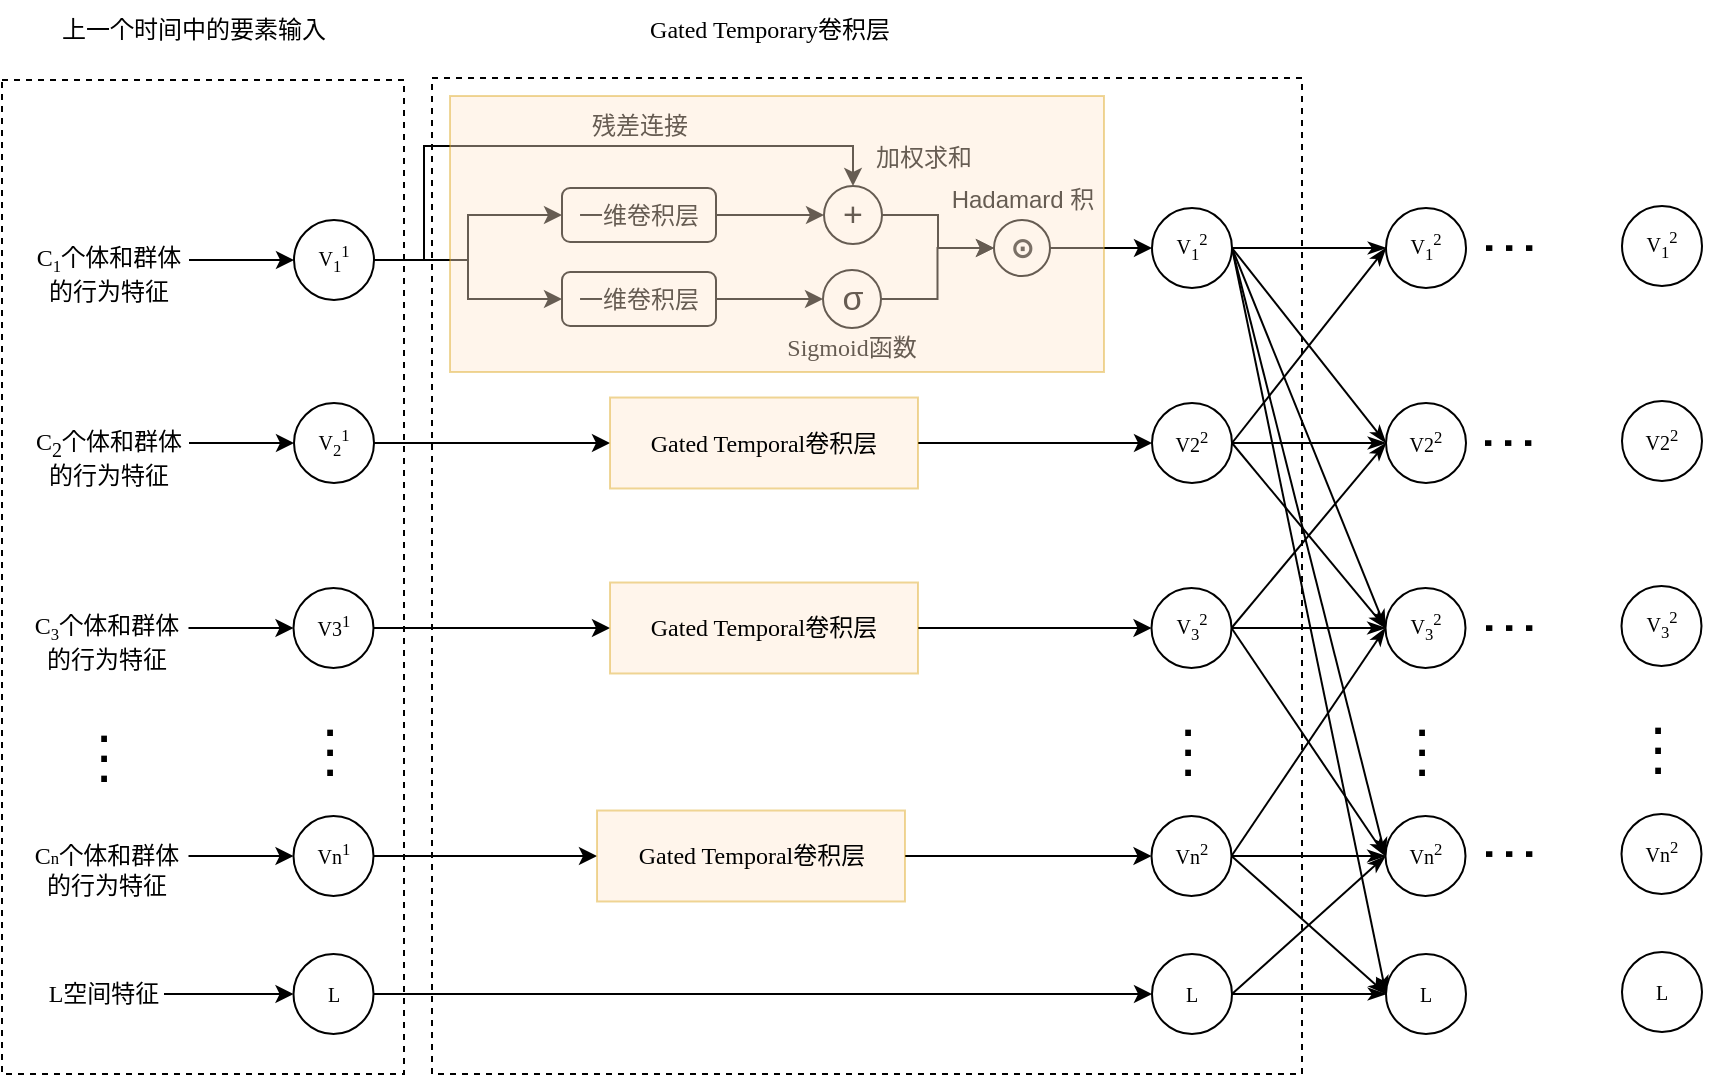 <mxfile version="26.0.16">
  <diagram id="IAWx1fr4JjzV1SWlqMux" name="Page-1">
    <mxGraphModel dx="862" dy="422" grid="0" gridSize="10" guides="1" tooltips="1" connect="1" arrows="1" fold="1" page="1" pageScale="1" pageWidth="827" pageHeight="1169" math="0" shadow="0">
      <root>
        <mxCell id="0" />
        <mxCell id="1" parent="0" />
        <mxCell id="_-cmMSH2O4cLz9NhAA3f-4" value="" style="rounded=0;whiteSpace=wrap;html=1;fillColor=none;dashed=1;" vertex="1" parent="1">
          <mxGeometry x="10" y="104" width="201" height="497" as="geometry" />
        </mxCell>
        <mxCell id="_-cmMSH2O4cLz9NhAA3f-68" style="edgeStyle=orthogonalEdgeStyle;rounded=0;orthogonalLoop=1;jettySize=auto;html=1;exitX=1;exitY=0.5;exitDx=0;exitDy=0;entryX=0;entryY=0.5;entryDx=0;entryDy=0;" edge="1" parent="1" source="_-cmMSH2O4cLz9NhAA3f-2" target="_-cmMSH2O4cLz9NhAA3f-67">
          <mxGeometry relative="1" as="geometry" />
        </mxCell>
        <mxCell id="_-cmMSH2O4cLz9NhAA3f-2" value="&lt;font face=&quot;Times New Roman&quot;&gt;L空间特征&lt;/font&gt;" style="text;html=1;align=center;verticalAlign=middle;whiteSpace=wrap;rounded=0;shadow=0;" vertex="1" parent="1">
          <mxGeometry x="31" y="546" width="60" height="30" as="geometry" />
        </mxCell>
        <mxCell id="_-cmMSH2O4cLz9NhAA3f-17" style="edgeStyle=orthogonalEdgeStyle;rounded=0;orthogonalLoop=1;jettySize=auto;html=1;exitX=1;exitY=0.5;exitDx=0;exitDy=0;entryX=0;entryY=0.5;entryDx=0;entryDy=0;" edge="1" parent="1" source="_-cmMSH2O4cLz9NhAA3f-3" target="_-cmMSH2O4cLz9NhAA3f-9">
          <mxGeometry relative="1" as="geometry" />
        </mxCell>
        <mxCell id="_-cmMSH2O4cLz9NhAA3f-3" value="&lt;div&gt;&lt;br&gt;&lt;/div&gt;&lt;font face=&quot;Times New Roman&quot;&gt;C&lt;span style=&quot;font-size: 10px;&quot;&gt;&lt;sub&gt;1&lt;/sub&gt;&lt;/span&gt;个体和群体的行为特征&lt;/font&gt;" style="text;html=1;align=center;verticalAlign=middle;whiteSpace=wrap;rounded=0;" vertex="1" parent="1">
          <mxGeometry x="22.5" y="179" width="81" height="30" as="geometry" />
        </mxCell>
        <mxCell id="_-cmMSH2O4cLz9NhAA3f-5" value="&lt;font face=&quot;Times New Roman&quot;&gt;Gated Temporary卷积层&lt;/font&gt;" style="text;html=1;align=center;verticalAlign=middle;whiteSpace=wrap;rounded=0;" vertex="1" parent="1">
          <mxGeometry x="315" y="64" width="158" height="30" as="geometry" />
        </mxCell>
        <mxCell id="_-cmMSH2O4cLz9NhAA3f-28" style="edgeStyle=orthogonalEdgeStyle;rounded=0;orthogonalLoop=1;jettySize=auto;html=1;exitX=1;exitY=0.5;exitDx=0;exitDy=0;entryX=0;entryY=0.5;entryDx=0;entryDy=0;" edge="1" parent="1" source="_-cmMSH2O4cLz9NhAA3f-9" target="_-cmMSH2O4cLz9NhAA3f-26">
          <mxGeometry relative="1" as="geometry" />
        </mxCell>
        <mxCell id="_-cmMSH2O4cLz9NhAA3f-29" style="edgeStyle=orthogonalEdgeStyle;rounded=0;orthogonalLoop=1;jettySize=auto;html=1;exitX=1;exitY=0.5;exitDx=0;exitDy=0;" edge="1" parent="1" source="_-cmMSH2O4cLz9NhAA3f-9" target="_-cmMSH2O4cLz9NhAA3f-27">
          <mxGeometry relative="1" as="geometry" />
        </mxCell>
        <mxCell id="_-cmMSH2O4cLz9NhAA3f-37" style="edgeStyle=orthogonalEdgeStyle;rounded=0;orthogonalLoop=1;jettySize=auto;html=1;exitX=1;exitY=0.5;exitDx=0;exitDy=0;entryX=0.5;entryY=0;entryDx=0;entryDy=0;" edge="1" parent="1" source="_-cmMSH2O4cLz9NhAA3f-9" target="_-cmMSH2O4cLz9NhAA3f-30">
          <mxGeometry relative="1" as="geometry">
            <Array as="points">
              <mxPoint x="221" y="194" />
              <mxPoint x="221" y="137" />
              <mxPoint x="436" y="137" />
            </Array>
          </mxGeometry>
        </mxCell>
        <mxCell id="_-cmMSH2O4cLz9NhAA3f-9" value="&lt;font face=&quot;Times New Roman&quot;&gt;&lt;span style=&quot;font-size: 10px;&quot;&gt;V&lt;sub&gt;1&lt;/sub&gt;&lt;sup&gt;1&lt;/sup&gt;&lt;/span&gt;&lt;/font&gt;" style="ellipse;whiteSpace=wrap;html=1;aspect=fixed;" vertex="1" parent="1">
          <mxGeometry x="156" y="174" width="40" height="40" as="geometry" />
        </mxCell>
        <mxCell id="_-cmMSH2O4cLz9NhAA3f-56" style="edgeStyle=orthogonalEdgeStyle;rounded=0;orthogonalLoop=1;jettySize=auto;html=1;exitX=1;exitY=0.5;exitDx=0;exitDy=0;entryX=0;entryY=0.5;entryDx=0;entryDy=0;" edge="1" parent="1" source="_-cmMSH2O4cLz9NhAA3f-10" target="_-cmMSH2O4cLz9NhAA3f-55">
          <mxGeometry relative="1" as="geometry" />
        </mxCell>
        <mxCell id="_-cmMSH2O4cLz9NhAA3f-10" value="&lt;font style=&quot;font-size: 10px;&quot; face=&quot;Times New Roman&quot;&gt;V&lt;sub style=&quot;&quot;&gt;2&lt;/sub&gt;&lt;sup style=&quot;&quot;&gt;1&lt;/sup&gt;&lt;/font&gt;" style="ellipse;whiteSpace=wrap;html=1;aspect=fixed;" vertex="1" parent="1">
          <mxGeometry x="156" y="265.5" width="40" height="40" as="geometry" />
        </mxCell>
        <mxCell id="_-cmMSH2O4cLz9NhAA3f-60" style="edgeStyle=orthogonalEdgeStyle;rounded=0;orthogonalLoop=1;jettySize=auto;html=1;exitX=1;exitY=0.5;exitDx=0;exitDy=0;entryX=0;entryY=0.5;entryDx=0;entryDy=0;" edge="1" parent="1" source="_-cmMSH2O4cLz9NhAA3f-12" target="_-cmMSH2O4cLz9NhAA3f-58">
          <mxGeometry relative="1" as="geometry" />
        </mxCell>
        <mxCell id="_-cmMSH2O4cLz9NhAA3f-12" value="&lt;font style=&quot;font-size: 10px;&quot; face=&quot;Times New Roman&quot;&gt;V3&lt;sup style=&quot;&quot;&gt;1&lt;/sup&gt;&lt;/font&gt;" style="ellipse;whiteSpace=wrap;html=1;aspect=fixed;" vertex="1" parent="1">
          <mxGeometry x="155.75" y="358" width="40" height="40" as="geometry" />
        </mxCell>
        <mxCell id="_-cmMSH2O4cLz9NhAA3f-18" style="edgeStyle=orthogonalEdgeStyle;rounded=0;orthogonalLoop=1;jettySize=auto;html=1;exitX=1;exitY=0.5;exitDx=0;exitDy=0;entryX=0;entryY=0.5;entryDx=0;entryDy=0;" edge="1" parent="1" source="_-cmMSH2O4cLz9NhAA3f-14" target="_-cmMSH2O4cLz9NhAA3f-10">
          <mxGeometry relative="1" as="geometry" />
        </mxCell>
        <mxCell id="_-cmMSH2O4cLz9NhAA3f-14" value="&lt;div&gt;&lt;br&gt;&lt;/div&gt;&lt;font face=&quot;Times New Roman&quot;&gt;C&lt;sub&gt;2&lt;/sub&gt;个体和群体的行为特征&lt;/font&gt;" style="text;html=1;align=center;verticalAlign=middle;whiteSpace=wrap;rounded=0;" vertex="1" parent="1">
          <mxGeometry x="22.5" y="270.5" width="81" height="30" as="geometry" />
        </mxCell>
        <mxCell id="_-cmMSH2O4cLz9NhAA3f-19" style="edgeStyle=orthogonalEdgeStyle;rounded=0;orthogonalLoop=1;jettySize=auto;html=1;exitX=1;exitY=0.5;exitDx=0;exitDy=0;entryX=0;entryY=0.5;entryDx=0;entryDy=0;" edge="1" parent="1" source="_-cmMSH2O4cLz9NhAA3f-16" target="_-cmMSH2O4cLz9NhAA3f-12">
          <mxGeometry relative="1" as="geometry" />
        </mxCell>
        <mxCell id="_-cmMSH2O4cLz9NhAA3f-16" value="&lt;div&gt;&lt;br&gt;&lt;/div&gt;&lt;font face=&quot;Times New Roman&quot;&gt;C&lt;span style=&quot;font-size: 10px;&quot;&gt;&lt;sub&gt;3&lt;/sub&gt;&lt;/span&gt;个体和群体的行为特征&lt;/font&gt;" style="text;html=1;align=center;verticalAlign=middle;whiteSpace=wrap;rounded=0;" vertex="1" parent="1">
          <mxGeometry x="22.25" y="363" width="81" height="30" as="geometry" />
        </mxCell>
        <mxCell id="_-cmMSH2O4cLz9NhAA3f-62" style="edgeStyle=orthogonalEdgeStyle;rounded=0;orthogonalLoop=1;jettySize=auto;html=1;exitX=1;exitY=0.5;exitDx=0;exitDy=0;entryX=0;entryY=0.5;entryDx=0;entryDy=0;" edge="1" parent="1" source="_-cmMSH2O4cLz9NhAA3f-20" target="_-cmMSH2O4cLz9NhAA3f-59">
          <mxGeometry relative="1" as="geometry" />
        </mxCell>
        <mxCell id="_-cmMSH2O4cLz9NhAA3f-20" value="&lt;font style=&quot;font-size: 10px;&quot; face=&quot;Times New Roman&quot;&gt;Vn&lt;sup style=&quot;&quot;&gt;1&lt;/sup&gt;&lt;/font&gt;" style="ellipse;whiteSpace=wrap;html=1;aspect=fixed;" vertex="1" parent="1">
          <mxGeometry x="155.75" y="472" width="40" height="40" as="geometry" />
        </mxCell>
        <mxCell id="_-cmMSH2O4cLz9NhAA3f-21" style="edgeStyle=orthogonalEdgeStyle;rounded=0;orthogonalLoop=1;jettySize=auto;html=1;exitX=1;exitY=0.5;exitDx=0;exitDy=0;entryX=0;entryY=0.5;entryDx=0;entryDy=0;" edge="1" parent="1" source="_-cmMSH2O4cLz9NhAA3f-22" target="_-cmMSH2O4cLz9NhAA3f-20">
          <mxGeometry relative="1" as="geometry" />
        </mxCell>
        <mxCell id="_-cmMSH2O4cLz9NhAA3f-22" value="&lt;div&gt;&lt;br&gt;&lt;/div&gt;&lt;font face=&quot;Times New Roman&quot;&gt;C&lt;span style=&quot;font-size: 8.333px;&quot;&gt;n&lt;/span&gt;个体和群体的行为特征&lt;/font&gt;" style="text;html=1;align=center;verticalAlign=middle;whiteSpace=wrap;rounded=0;" vertex="1" parent="1">
          <mxGeometry x="22.25" y="477" width="81" height="30" as="geometry" />
        </mxCell>
        <mxCell id="_-cmMSH2O4cLz9NhAA3f-23" value="&lt;div style=&quot;line-height: 20%;&quot;&gt;&lt;font style=&quot;font-size: 30px; line-height: 20%;&quot;&gt;.&lt;/font&gt;&lt;div&gt;&lt;font style=&quot;font-size: 30px; line-height: 20%;&quot;&gt;.&lt;/font&gt;&lt;/div&gt;&lt;div&gt;&lt;font style=&quot;font-size: 30px; line-height: 20%;&quot;&gt;.&lt;/font&gt;&lt;/div&gt;&lt;/div&gt;" style="text;html=1;align=center;verticalAlign=middle;whiteSpace=wrap;rounded=0;" vertex="1" parent="1">
          <mxGeometry x="144" y="420" width="60" height="30" as="geometry" />
        </mxCell>
        <mxCell id="_-cmMSH2O4cLz9NhAA3f-24" value="&lt;div style=&quot;line-height: 20%;&quot;&gt;&lt;font style=&quot;font-size: 30px; line-height: 20%;&quot;&gt;.&lt;/font&gt;&lt;div&gt;&lt;font style=&quot;font-size: 30px; line-height: 20%;&quot;&gt;.&lt;/font&gt;&lt;/div&gt;&lt;div&gt;&lt;font style=&quot;font-size: 30px; line-height: 20%;&quot;&gt;.&lt;/font&gt;&lt;/div&gt;&lt;/div&gt;" style="text;html=1;align=center;verticalAlign=middle;whiteSpace=wrap;rounded=0;" vertex="1" parent="1">
          <mxGeometry x="31" y="423" width="60" height="30" as="geometry" />
        </mxCell>
        <mxCell id="_-cmMSH2O4cLz9NhAA3f-32" style="edgeStyle=orthogonalEdgeStyle;rounded=0;orthogonalLoop=1;jettySize=auto;html=1;exitX=1;exitY=0.5;exitDx=0;exitDy=0;entryX=0;entryY=0.5;entryDx=0;entryDy=0;" edge="1" parent="1" source="_-cmMSH2O4cLz9NhAA3f-26" target="_-cmMSH2O4cLz9NhAA3f-30">
          <mxGeometry relative="1" as="geometry" />
        </mxCell>
        <mxCell id="_-cmMSH2O4cLz9NhAA3f-26" value="一维卷积层" style="rounded=1;whiteSpace=wrap;html=1;" vertex="1" parent="1">
          <mxGeometry x="290" y="158" width="77" height="27" as="geometry" />
        </mxCell>
        <mxCell id="_-cmMSH2O4cLz9NhAA3f-36" style="edgeStyle=orthogonalEdgeStyle;rounded=0;orthogonalLoop=1;jettySize=auto;html=1;exitX=1;exitY=0.5;exitDx=0;exitDy=0;entryX=0;entryY=0.5;entryDx=0;entryDy=0;" edge="1" parent="1" source="_-cmMSH2O4cLz9NhAA3f-27" target="_-cmMSH2O4cLz9NhAA3f-33">
          <mxGeometry relative="1" as="geometry" />
        </mxCell>
        <mxCell id="_-cmMSH2O4cLz9NhAA3f-27" value="一维卷积层" style="rounded=1;whiteSpace=wrap;html=1;" vertex="1" parent="1">
          <mxGeometry x="290" y="200" width="77" height="27" as="geometry" />
        </mxCell>
        <mxCell id="_-cmMSH2O4cLz9NhAA3f-41" style="edgeStyle=orthogonalEdgeStyle;rounded=0;orthogonalLoop=1;jettySize=auto;html=1;exitX=1;exitY=0.5;exitDx=0;exitDy=0;entryX=0;entryY=0.5;entryDx=0;entryDy=0;" edge="1" parent="1" source="_-cmMSH2O4cLz9NhAA3f-30" target="_-cmMSH2O4cLz9NhAA3f-39">
          <mxGeometry relative="1" as="geometry" />
        </mxCell>
        <mxCell id="_-cmMSH2O4cLz9NhAA3f-30" value="&lt;font style=&quot;font-size: 17px;&quot;&gt;+&lt;/font&gt;" style="ellipse;whiteSpace=wrap;html=1;aspect=fixed;" vertex="1" parent="1">
          <mxGeometry x="421" y="157" width="29" height="29" as="geometry" />
        </mxCell>
        <mxCell id="_-cmMSH2O4cLz9NhAA3f-31" value="加权求和" style="text;html=1;align=center;verticalAlign=middle;whiteSpace=wrap;rounded=0;" vertex="1" parent="1">
          <mxGeometry x="441" y="128" width="60" height="30" as="geometry" />
        </mxCell>
        <mxCell id="_-cmMSH2O4cLz9NhAA3f-43" style="edgeStyle=orthogonalEdgeStyle;rounded=0;orthogonalLoop=1;jettySize=auto;html=1;exitX=1;exitY=0.5;exitDx=0;exitDy=0;entryX=0;entryY=0.5;entryDx=0;entryDy=0;" edge="1" parent="1" source="_-cmMSH2O4cLz9NhAA3f-33" target="_-cmMSH2O4cLz9NhAA3f-39">
          <mxGeometry relative="1" as="geometry" />
        </mxCell>
        <mxCell id="_-cmMSH2O4cLz9NhAA3f-33" value="&lt;span style=&quot;font-size: 17px;&quot;&gt;σ&lt;/span&gt;" style="ellipse;whiteSpace=wrap;html=1;aspect=fixed;" vertex="1" parent="1">
          <mxGeometry x="420.5" y="199" width="29" height="29" as="geometry" />
        </mxCell>
        <mxCell id="_-cmMSH2O4cLz9NhAA3f-35" value="&lt;font face=&quot;Times New Roman&quot;&gt;Sigmoid函数&lt;/font&gt;" style="text;html=1;align=center;verticalAlign=middle;whiteSpace=wrap;rounded=0;" vertex="1" parent="1">
          <mxGeometry x="397" y="223" width="76" height="30" as="geometry" />
        </mxCell>
        <mxCell id="_-cmMSH2O4cLz9NhAA3f-38" value="残差连接" style="text;html=1;align=center;verticalAlign=middle;whiteSpace=wrap;rounded=0;" vertex="1" parent="1">
          <mxGeometry x="298.5" y="112" width="60" height="30" as="geometry" />
        </mxCell>
        <mxCell id="_-cmMSH2O4cLz9NhAA3f-45" style="edgeStyle=orthogonalEdgeStyle;rounded=0;orthogonalLoop=1;jettySize=auto;html=1;exitX=1;exitY=0.5;exitDx=0;exitDy=0;entryX=0;entryY=0.5;entryDx=0;entryDy=0;" edge="1" parent="1" source="_-cmMSH2O4cLz9NhAA3f-39" target="_-cmMSH2O4cLz9NhAA3f-44">
          <mxGeometry relative="1" as="geometry" />
        </mxCell>
        <mxCell id="_-cmMSH2O4cLz9NhAA3f-39" value="&lt;span style=&quot;scrollbar-color: auto; scrollbar-width: auto; --tw-border-spacing-x: 0; --tw-border-spacing-y: 0; --tw-translate-x: 0; --tw-translate-y: 0; --tw-rotate: 0; --tw-skew-x: 0; --tw-skew-y: 0; --tw-scale-x: 1; --tw-scale-y: 1; --tw-pan-x: ; --tw-pan-y: ; --tw-pinch-zoom: ; --tw-scroll-snap-strictness: proximity; --tw-gradient-from-position: ; --tw-gradient-via-position: ; --tw-gradient-to-position: ; --tw-ordinal: ; --tw-slashed-zero: ; --tw-numeric-figure: ; --tw-numeric-spacing: ; --tw-numeric-fraction: ; --tw-ring-inset: ; --tw-ring-offset-width: 0px; --tw-ring-offset-color: #fff; --tw-ring-color: #3b82f680; --tw-ring-offset-shadow: 0 0 #0000; --tw-ring-shadow: 0 0 #0000; --tw-shadow: 0 0 #0000; --tw-shadow-colored: 0 0 #0000; --tw-blur: ; --tw-brightness: ; --tw-contrast: ; --tw-grayscale: ; --tw-hue-rotate: ; --tw-invert: ; --tw-saturate: ; --tw-sepia: ; --tw-drop-shadow: ; --tw-backdrop-blur: ; --tw-backdrop-brightness: ; --tw-backdrop-contrast: ; --tw-backdrop-grayscale: ; --tw-backdrop-hue-rotate: ; --tw-backdrop-invert: ; --tw-backdrop-opacity: ; --tw-backdrop-saturate: ; --tw-backdrop-sepia: ; box-sizing: inherit; font-weight: 700; color: rgba(0, 0, 0, 0.87); font-family: Roboto, Helvetica, Arial, sans-serif; font-size: 13.714px; letter-spacing: 0.129px; text-align: start; background-color: rgb(255, 255, 255);&quot;&gt;⊙&lt;/span&gt;" style="ellipse;whiteSpace=wrap;html=1;aspect=fixed;" vertex="1" parent="1">
          <mxGeometry x="506" y="174" width="28" height="28" as="geometry" />
        </mxCell>
        <mxCell id="_-cmMSH2O4cLz9NhAA3f-40" value="Hadamard 积" style="text;html=1;align=center;verticalAlign=middle;whiteSpace=wrap;rounded=0;" vertex="1" parent="1">
          <mxGeometry x="477.5" y="149" width="85" height="30" as="geometry" />
        </mxCell>
        <mxCell id="_-cmMSH2O4cLz9NhAA3f-84" style="rounded=0;orthogonalLoop=1;jettySize=auto;html=1;exitX=1;exitY=0.5;exitDx=0;exitDy=0;entryX=0;entryY=0.5;entryDx=0;entryDy=0;endArrow=classicThin;startFill=0;endFill=1;" edge="1" parent="1" source="_-cmMSH2O4cLz9NhAA3f-44" target="_-cmMSH2O4cLz9NhAA3f-77">
          <mxGeometry relative="1" as="geometry" />
        </mxCell>
        <mxCell id="_-cmMSH2O4cLz9NhAA3f-86" style="edgeStyle=none;shape=connector;rounded=0;orthogonalLoop=1;jettySize=auto;html=1;exitX=1;exitY=0.5;exitDx=0;exitDy=0;entryX=0;entryY=0.5;entryDx=0;entryDy=0;strokeColor=default;align=center;verticalAlign=middle;fontFamily=Helvetica;fontSize=11;fontColor=default;labelBackgroundColor=default;startFill=0;endArrow=classicThin;endFill=1;" edge="1" parent="1" source="_-cmMSH2O4cLz9NhAA3f-44" target="_-cmMSH2O4cLz9NhAA3f-72">
          <mxGeometry relative="1" as="geometry" />
        </mxCell>
        <mxCell id="_-cmMSH2O4cLz9NhAA3f-87" style="edgeStyle=none;shape=connector;rounded=0;orthogonalLoop=1;jettySize=auto;html=1;exitX=1;exitY=0.5;exitDx=0;exitDy=0;entryX=0;entryY=0.5;entryDx=0;entryDy=0;strokeColor=default;align=center;verticalAlign=middle;fontFamily=Helvetica;fontSize=11;fontColor=default;labelBackgroundColor=default;startFill=0;endArrow=classicThin;endFill=1;" edge="1" parent="1" source="_-cmMSH2O4cLz9NhAA3f-44" target="_-cmMSH2O4cLz9NhAA3f-73">
          <mxGeometry relative="1" as="geometry" />
        </mxCell>
        <mxCell id="_-cmMSH2O4cLz9NhAA3f-88" style="edgeStyle=none;shape=connector;rounded=0;orthogonalLoop=1;jettySize=auto;html=1;exitX=1;exitY=0.5;exitDx=0;exitDy=0;entryX=0;entryY=0.5;entryDx=0;entryDy=0;strokeColor=default;align=center;verticalAlign=middle;fontFamily=Helvetica;fontSize=11;fontColor=default;labelBackgroundColor=default;startFill=0;endArrow=classicThin;endFill=1;" edge="1" parent="1" source="_-cmMSH2O4cLz9NhAA3f-44" target="_-cmMSH2O4cLz9NhAA3f-74">
          <mxGeometry relative="1" as="geometry" />
        </mxCell>
        <mxCell id="_-cmMSH2O4cLz9NhAA3f-89" style="edgeStyle=none;shape=connector;rounded=0;orthogonalLoop=1;jettySize=auto;html=1;exitX=1;exitY=0.5;exitDx=0;exitDy=0;entryX=0;entryY=0.5;entryDx=0;entryDy=0;strokeColor=default;align=center;verticalAlign=middle;fontFamily=Helvetica;fontSize=11;fontColor=default;labelBackgroundColor=default;startFill=0;endArrow=classicThin;endFill=1;" edge="1" parent="1" source="_-cmMSH2O4cLz9NhAA3f-44" target="_-cmMSH2O4cLz9NhAA3f-75">
          <mxGeometry relative="1" as="geometry" />
        </mxCell>
        <mxCell id="_-cmMSH2O4cLz9NhAA3f-44" value="&lt;font face=&quot;Times New Roman&quot;&gt;&lt;span style=&quot;font-size: 10px;&quot;&gt;V&lt;sub&gt;1&lt;/sub&gt;&lt;sup&gt;2&lt;/sup&gt;&lt;/span&gt;&lt;/font&gt;" style="ellipse;whiteSpace=wrap;html=1;aspect=fixed;" vertex="1" parent="1">
          <mxGeometry x="585" y="168" width="40" height="40" as="geometry" />
        </mxCell>
        <mxCell id="_-cmMSH2O4cLz9NhAA3f-96" style="edgeStyle=none;shape=connector;rounded=0;orthogonalLoop=1;jettySize=auto;html=1;exitX=1;exitY=0.5;exitDx=0;exitDy=0;entryX=0;entryY=0.5;entryDx=0;entryDy=0;strokeColor=default;align=center;verticalAlign=middle;fontFamily=Helvetica;fontSize=11;fontColor=default;labelBackgroundColor=default;startFill=0;endArrow=classicThin;endFill=1;" edge="1" parent="1" source="_-cmMSH2O4cLz9NhAA3f-48" target="_-cmMSH2O4cLz9NhAA3f-72">
          <mxGeometry relative="1" as="geometry" />
        </mxCell>
        <mxCell id="_-cmMSH2O4cLz9NhAA3f-97" style="edgeStyle=none;shape=connector;rounded=0;orthogonalLoop=1;jettySize=auto;html=1;exitX=1;exitY=0.5;exitDx=0;exitDy=0;entryX=0;entryY=0.5;entryDx=0;entryDy=0;strokeColor=default;align=center;verticalAlign=middle;fontFamily=Helvetica;fontSize=11;fontColor=default;labelBackgroundColor=default;startFill=0;endArrow=classicThin;endFill=1;" edge="1" parent="1" source="_-cmMSH2O4cLz9NhAA3f-48" target="_-cmMSH2O4cLz9NhAA3f-73">
          <mxGeometry relative="1" as="geometry" />
        </mxCell>
        <mxCell id="_-cmMSH2O4cLz9NhAA3f-98" style="edgeStyle=none;shape=connector;rounded=0;orthogonalLoop=1;jettySize=auto;html=1;exitX=1;exitY=0.5;exitDx=0;exitDy=0;entryX=0;entryY=0.5;entryDx=0;entryDy=0;strokeColor=default;align=center;verticalAlign=middle;fontFamily=Helvetica;fontSize=11;fontColor=default;labelBackgroundColor=default;startFill=0;endArrow=classicThin;endFill=1;" edge="1" parent="1" source="_-cmMSH2O4cLz9NhAA3f-48" target="_-cmMSH2O4cLz9NhAA3f-74">
          <mxGeometry relative="1" as="geometry" />
        </mxCell>
        <mxCell id="_-cmMSH2O4cLz9NhAA3f-48" value="&lt;font face=&quot;Times New Roman&quot;&gt;&lt;span style=&quot;font-size: 10px;&quot;&gt;V2&lt;sup&gt;2&lt;/sup&gt;&lt;/span&gt;&lt;/font&gt;" style="ellipse;whiteSpace=wrap;html=1;aspect=fixed;" vertex="1" parent="1">
          <mxGeometry x="585" y="265.5" width="40" height="40" as="geometry" />
        </mxCell>
        <mxCell id="_-cmMSH2O4cLz9NhAA3f-99" style="edgeStyle=none;shape=connector;rounded=0;orthogonalLoop=1;jettySize=auto;html=1;exitX=1;exitY=0.5;exitDx=0;exitDy=0;entryX=0;entryY=0.5;entryDx=0;entryDy=0;strokeColor=default;align=center;verticalAlign=middle;fontFamily=Helvetica;fontSize=11;fontColor=default;labelBackgroundColor=default;startFill=0;endArrow=classicThin;endFill=1;" edge="1" parent="1" source="_-cmMSH2O4cLz9NhAA3f-49" target="_-cmMSH2O4cLz9NhAA3f-73">
          <mxGeometry relative="1" as="geometry" />
        </mxCell>
        <mxCell id="_-cmMSH2O4cLz9NhAA3f-100" style="edgeStyle=none;shape=connector;rounded=0;orthogonalLoop=1;jettySize=auto;html=1;exitX=1;exitY=0.5;exitDx=0;exitDy=0;entryX=0;entryY=0.5;entryDx=0;entryDy=0;strokeColor=default;align=center;verticalAlign=middle;fontFamily=Helvetica;fontSize=11;fontColor=default;labelBackgroundColor=default;startFill=0;endArrow=classicThin;endFill=1;" edge="1" parent="1" source="_-cmMSH2O4cLz9NhAA3f-49" target="_-cmMSH2O4cLz9NhAA3f-74">
          <mxGeometry relative="1" as="geometry" />
        </mxCell>
        <mxCell id="_-cmMSH2O4cLz9NhAA3f-101" style="edgeStyle=none;shape=connector;rounded=0;orthogonalLoop=1;jettySize=auto;html=1;exitX=1;exitY=0.5;exitDx=0;exitDy=0;entryX=0;entryY=0.5;entryDx=0;entryDy=0;strokeColor=default;align=center;verticalAlign=middle;fontFamily=Helvetica;fontSize=11;fontColor=default;labelBackgroundColor=default;startFill=0;endArrow=classicThin;endFill=1;" edge="1" parent="1" source="_-cmMSH2O4cLz9NhAA3f-49" target="_-cmMSH2O4cLz9NhAA3f-75">
          <mxGeometry relative="1" as="geometry" />
        </mxCell>
        <mxCell id="_-cmMSH2O4cLz9NhAA3f-49" value="&lt;font face=&quot;Times New Roman&quot;&gt;&lt;span style=&quot;font-size: 10px;&quot;&gt;V&lt;sub&gt;3&lt;/sub&gt;&lt;sup&gt;2&lt;/sup&gt;&lt;/span&gt;&lt;/font&gt;" style="ellipse;whiteSpace=wrap;html=1;aspect=fixed;" vertex="1" parent="1">
          <mxGeometry x="584.75" y="358" width="40" height="40" as="geometry" />
        </mxCell>
        <mxCell id="_-cmMSH2O4cLz9NhAA3f-102" style="edgeStyle=none;shape=connector;rounded=0;orthogonalLoop=1;jettySize=auto;html=1;exitX=1;exitY=0.5;exitDx=0;exitDy=0;entryX=0;entryY=0.5;entryDx=0;entryDy=0;strokeColor=default;align=center;verticalAlign=middle;fontFamily=Helvetica;fontSize=11;fontColor=default;labelBackgroundColor=default;startFill=0;endArrow=classicThin;endFill=1;" edge="1" parent="1" source="_-cmMSH2O4cLz9NhAA3f-50" target="_-cmMSH2O4cLz9NhAA3f-74">
          <mxGeometry relative="1" as="geometry" />
        </mxCell>
        <mxCell id="_-cmMSH2O4cLz9NhAA3f-103" style="edgeStyle=none;shape=connector;rounded=0;orthogonalLoop=1;jettySize=auto;html=1;exitX=1;exitY=0.5;exitDx=0;exitDy=0;entryX=0;entryY=0.5;entryDx=0;entryDy=0;strokeColor=default;align=center;verticalAlign=middle;fontFamily=Helvetica;fontSize=11;fontColor=default;labelBackgroundColor=default;startFill=0;endArrow=classicThin;endFill=1;" edge="1" parent="1" source="_-cmMSH2O4cLz9NhAA3f-50" target="_-cmMSH2O4cLz9NhAA3f-75">
          <mxGeometry relative="1" as="geometry" />
        </mxCell>
        <mxCell id="_-cmMSH2O4cLz9NhAA3f-104" style="edgeStyle=none;shape=connector;rounded=0;orthogonalLoop=1;jettySize=auto;html=1;exitX=1;exitY=0.5;exitDx=0;exitDy=0;entryX=0;entryY=0.5;entryDx=0;entryDy=0;strokeColor=default;align=center;verticalAlign=middle;fontFamily=Helvetica;fontSize=11;fontColor=default;labelBackgroundColor=default;startFill=0;endArrow=classicThin;endFill=1;" edge="1" parent="1" source="_-cmMSH2O4cLz9NhAA3f-50" target="_-cmMSH2O4cLz9NhAA3f-77">
          <mxGeometry relative="1" as="geometry" />
        </mxCell>
        <mxCell id="_-cmMSH2O4cLz9NhAA3f-50" value="&lt;font face=&quot;Times New Roman&quot;&gt;&lt;span style=&quot;font-size: 10px;&quot;&gt;Vn&lt;sup&gt;2&lt;/sup&gt;&lt;/span&gt;&lt;/font&gt;" style="ellipse;whiteSpace=wrap;html=1;aspect=fixed;" vertex="1" parent="1">
          <mxGeometry x="584.75" y="472" width="40" height="40" as="geometry" />
        </mxCell>
        <mxCell id="_-cmMSH2O4cLz9NhAA3f-51" value="&lt;div style=&quot;line-height: 20%;&quot;&gt;&lt;font style=&quot;font-size: 30px; line-height: 20%;&quot;&gt;.&lt;/font&gt;&lt;div&gt;&lt;font style=&quot;font-size: 30px; line-height: 20%;&quot;&gt;.&lt;/font&gt;&lt;/div&gt;&lt;div&gt;&lt;font style=&quot;font-size: 30px; line-height: 20%;&quot;&gt;.&lt;/font&gt;&lt;/div&gt;&lt;/div&gt;" style="text;html=1;align=center;verticalAlign=middle;whiteSpace=wrap;rounded=0;" vertex="1" parent="1">
          <mxGeometry x="573" y="420" width="60" height="30" as="geometry" />
        </mxCell>
        <mxCell id="_-cmMSH2O4cLz9NhAA3f-53" value="" style="rounded=0;whiteSpace=wrap;html=1;fillColor=#ffe6cc;strokeColor=#d79b00;opacity=40;" vertex="1" parent="1">
          <mxGeometry x="234" y="112" width="327" height="138" as="geometry" />
        </mxCell>
        <mxCell id="_-cmMSH2O4cLz9NhAA3f-57" style="edgeStyle=orthogonalEdgeStyle;rounded=0;orthogonalLoop=1;jettySize=auto;html=1;exitX=1;exitY=0.5;exitDx=0;exitDy=0;entryX=0;entryY=0.5;entryDx=0;entryDy=0;" edge="1" parent="1" source="_-cmMSH2O4cLz9NhAA3f-55" target="_-cmMSH2O4cLz9NhAA3f-48">
          <mxGeometry relative="1" as="geometry" />
        </mxCell>
        <mxCell id="_-cmMSH2O4cLz9NhAA3f-55" value="&lt;font face=&quot;Times New Roman&quot;&gt;Gated Temporal卷积层&lt;/font&gt;" style="rounded=0;whiteSpace=wrap;html=1;fillColor=#ffe6cc;strokeColor=#d79b00;opacity=40;" vertex="1" parent="1">
          <mxGeometry x="314" y="262.75" width="154" height="45.5" as="geometry" />
        </mxCell>
        <mxCell id="_-cmMSH2O4cLz9NhAA3f-61" style="edgeStyle=orthogonalEdgeStyle;rounded=0;orthogonalLoop=1;jettySize=auto;html=1;exitX=1;exitY=0.5;exitDx=0;exitDy=0;entryX=0;entryY=0.5;entryDx=0;entryDy=0;" edge="1" parent="1" source="_-cmMSH2O4cLz9NhAA3f-58" target="_-cmMSH2O4cLz9NhAA3f-49">
          <mxGeometry relative="1" as="geometry" />
        </mxCell>
        <mxCell id="_-cmMSH2O4cLz9NhAA3f-58" value="&lt;font face=&quot;Times New Roman&quot;&gt;Gated Temporal卷积层&lt;/font&gt;" style="rounded=0;whiteSpace=wrap;html=1;fillColor=#ffe6cc;strokeColor=#d79b00;opacity=40;" vertex="1" parent="1">
          <mxGeometry x="314" y="355.25" width="154" height="45.5" as="geometry" />
        </mxCell>
        <mxCell id="_-cmMSH2O4cLz9NhAA3f-63" style="edgeStyle=orthogonalEdgeStyle;rounded=0;orthogonalLoop=1;jettySize=auto;html=1;exitX=1;exitY=0.5;exitDx=0;exitDy=0;entryX=0;entryY=0.5;entryDx=0;entryDy=0;" edge="1" parent="1" source="_-cmMSH2O4cLz9NhAA3f-59" target="_-cmMSH2O4cLz9NhAA3f-50">
          <mxGeometry relative="1" as="geometry" />
        </mxCell>
        <mxCell id="_-cmMSH2O4cLz9NhAA3f-59" value="&lt;font face=&quot;Times New Roman&quot;&gt;Gated Temporal卷积层&lt;/font&gt;" style="rounded=0;whiteSpace=wrap;html=1;fillColor=#ffe6cc;strokeColor=#d79b00;opacity=40;" vertex="1" parent="1">
          <mxGeometry x="307.5" y="469.25" width="154" height="45.5" as="geometry" />
        </mxCell>
        <mxCell id="_-cmMSH2O4cLz9NhAA3f-64" value="" style="rounded=0;whiteSpace=wrap;html=1;fillColor=none;dashed=1;" vertex="1" parent="1">
          <mxGeometry x="225" y="103" width="435" height="498" as="geometry" />
        </mxCell>
        <mxCell id="_-cmMSH2O4cLz9NhAA3f-65" value="&lt;span style=&quot;font-family: &amp;quot;Times New Roman&amp;quot;;&quot;&gt;上一个时间中的&lt;/span&gt;要素输入" style="text;html=1;align=center;verticalAlign=middle;whiteSpace=wrap;rounded=0;" vertex="1" parent="1">
          <mxGeometry x="27" y="64" width="158" height="30" as="geometry" />
        </mxCell>
        <mxCell id="_-cmMSH2O4cLz9NhAA3f-71" style="edgeStyle=orthogonalEdgeStyle;rounded=0;orthogonalLoop=1;jettySize=auto;html=1;exitX=1;exitY=0.5;exitDx=0;exitDy=0;entryX=0;entryY=0.5;entryDx=0;entryDy=0;" edge="1" parent="1" source="_-cmMSH2O4cLz9NhAA3f-67" target="_-cmMSH2O4cLz9NhAA3f-70">
          <mxGeometry relative="1" as="geometry" />
        </mxCell>
        <mxCell id="_-cmMSH2O4cLz9NhAA3f-67" value="&lt;font face=&quot;Times New Roman&quot;&gt;&lt;span style=&quot;font-size: 10px;&quot;&gt;L&lt;/span&gt;&lt;/font&gt;" style="ellipse;whiteSpace=wrap;html=1;aspect=fixed;" vertex="1" parent="1">
          <mxGeometry x="155.75" y="541" width="40" height="40" as="geometry" />
        </mxCell>
        <mxCell id="_-cmMSH2O4cLz9NhAA3f-105" style="edgeStyle=none;shape=connector;rounded=0;orthogonalLoop=1;jettySize=auto;html=1;exitX=1;exitY=0.5;exitDx=0;exitDy=0;entryX=0;entryY=0.5;entryDx=0;entryDy=0;strokeColor=default;align=center;verticalAlign=middle;fontFamily=Helvetica;fontSize=11;fontColor=default;labelBackgroundColor=default;startFill=0;endArrow=classicThin;endFill=1;" edge="1" parent="1" source="_-cmMSH2O4cLz9NhAA3f-70" target="_-cmMSH2O4cLz9NhAA3f-75">
          <mxGeometry relative="1" as="geometry" />
        </mxCell>
        <mxCell id="_-cmMSH2O4cLz9NhAA3f-106" style="edgeStyle=none;shape=connector;rounded=0;orthogonalLoop=1;jettySize=auto;html=1;exitX=1;exitY=0.5;exitDx=0;exitDy=0;entryX=0;entryY=0.5;entryDx=0;entryDy=0;strokeColor=default;align=center;verticalAlign=middle;fontFamily=Helvetica;fontSize=11;fontColor=default;labelBackgroundColor=default;startFill=0;endArrow=classicThin;endFill=1;" edge="1" parent="1" source="_-cmMSH2O4cLz9NhAA3f-70" target="_-cmMSH2O4cLz9NhAA3f-77">
          <mxGeometry relative="1" as="geometry" />
        </mxCell>
        <mxCell id="_-cmMSH2O4cLz9NhAA3f-70" value="&lt;font face=&quot;Times New Roman&quot;&gt;&lt;span style=&quot;font-size: 10px;&quot;&gt;L&lt;/span&gt;&lt;/font&gt;" style="ellipse;whiteSpace=wrap;html=1;aspect=fixed;" vertex="1" parent="1">
          <mxGeometry x="585" y="541" width="40" height="40" as="geometry" />
        </mxCell>
        <mxCell id="_-cmMSH2O4cLz9NhAA3f-72" value="&lt;font face=&quot;Times New Roman&quot;&gt;&lt;span style=&quot;font-size: 10px;&quot;&gt;V&lt;sub&gt;1&lt;/sub&gt;&lt;sup&gt;2&lt;/sup&gt;&lt;/span&gt;&lt;/font&gt;" style="ellipse;whiteSpace=wrap;html=1;aspect=fixed;" vertex="1" parent="1">
          <mxGeometry x="702" y="168" width="40" height="40" as="geometry" />
        </mxCell>
        <mxCell id="_-cmMSH2O4cLz9NhAA3f-73" value="&lt;font face=&quot;Times New Roman&quot;&gt;&lt;span style=&quot;font-size: 10px;&quot;&gt;V2&lt;sup&gt;2&lt;/sup&gt;&lt;/span&gt;&lt;/font&gt;" style="ellipse;whiteSpace=wrap;html=1;aspect=fixed;" vertex="1" parent="1">
          <mxGeometry x="702" y="265.5" width="40" height="40" as="geometry" />
        </mxCell>
        <mxCell id="_-cmMSH2O4cLz9NhAA3f-74" value="&lt;font face=&quot;Times New Roman&quot;&gt;&lt;span style=&quot;font-size: 10px;&quot;&gt;V&lt;sub&gt;3&lt;/sub&gt;&lt;sup&gt;2&lt;/sup&gt;&lt;/span&gt;&lt;/font&gt;" style="ellipse;whiteSpace=wrap;html=1;aspect=fixed;" vertex="1" parent="1">
          <mxGeometry x="701.75" y="358" width="40" height="40" as="geometry" />
        </mxCell>
        <mxCell id="_-cmMSH2O4cLz9NhAA3f-75" value="&lt;font face=&quot;Times New Roman&quot;&gt;&lt;span style=&quot;font-size: 10px;&quot;&gt;Vn&lt;sup&gt;2&lt;/sup&gt;&lt;/span&gt;&lt;/font&gt;" style="ellipse;whiteSpace=wrap;html=1;aspect=fixed;" vertex="1" parent="1">
          <mxGeometry x="701.75" y="472" width="40" height="40" as="geometry" />
        </mxCell>
        <mxCell id="_-cmMSH2O4cLz9NhAA3f-76" value="&lt;div style=&quot;line-height: 20%;&quot;&gt;&lt;font style=&quot;font-size: 30px; line-height: 20%;&quot;&gt;.&lt;/font&gt;&lt;div&gt;&lt;font style=&quot;font-size: 30px; line-height: 20%;&quot;&gt;.&lt;/font&gt;&lt;/div&gt;&lt;div&gt;&lt;font style=&quot;font-size: 30px; line-height: 20%;&quot;&gt;.&lt;/font&gt;&lt;/div&gt;&lt;/div&gt;" style="text;html=1;align=center;verticalAlign=middle;whiteSpace=wrap;rounded=0;" vertex="1" parent="1">
          <mxGeometry x="690" y="420" width="60" height="30" as="geometry" />
        </mxCell>
        <mxCell id="_-cmMSH2O4cLz9NhAA3f-77" value="&lt;font face=&quot;Times New Roman&quot;&gt;&lt;span style=&quot;font-size: 10px;&quot;&gt;L&lt;/span&gt;&lt;/font&gt;" style="ellipse;whiteSpace=wrap;html=1;aspect=fixed;" vertex="1" parent="1">
          <mxGeometry x="702" y="541" width="40" height="40" as="geometry" />
        </mxCell>
        <mxCell id="_-cmMSH2O4cLz9NhAA3f-78" value="&lt;font face=&quot;Times New Roman&quot;&gt;&lt;span style=&quot;font-size: 10px;&quot;&gt;V&lt;sub&gt;1&lt;/sub&gt;&lt;sup&gt;2&lt;/sup&gt;&lt;/span&gt;&lt;/font&gt;" style="ellipse;whiteSpace=wrap;html=1;aspect=fixed;" vertex="1" parent="1">
          <mxGeometry x="820" y="167" width="40" height="40" as="geometry" />
        </mxCell>
        <mxCell id="_-cmMSH2O4cLz9NhAA3f-79" value="&lt;font face=&quot;Times New Roman&quot;&gt;&lt;span style=&quot;font-size: 10px;&quot;&gt;V2&lt;sup&gt;2&lt;/sup&gt;&lt;/span&gt;&lt;/font&gt;" style="ellipse;whiteSpace=wrap;html=1;aspect=fixed;" vertex="1" parent="1">
          <mxGeometry x="820" y="264.5" width="40" height="40" as="geometry" />
        </mxCell>
        <mxCell id="_-cmMSH2O4cLz9NhAA3f-80" value="&lt;font face=&quot;Times New Roman&quot;&gt;&lt;span style=&quot;font-size: 10px;&quot;&gt;V&lt;sub&gt;3&lt;/sub&gt;&lt;sup&gt;2&lt;/sup&gt;&lt;/span&gt;&lt;/font&gt;" style="ellipse;whiteSpace=wrap;html=1;aspect=fixed;" vertex="1" parent="1">
          <mxGeometry x="819.75" y="357" width="40" height="40" as="geometry" />
        </mxCell>
        <mxCell id="_-cmMSH2O4cLz9NhAA3f-81" value="&lt;font face=&quot;Times New Roman&quot;&gt;&lt;span style=&quot;font-size: 10px;&quot;&gt;Vn&lt;sup&gt;2&lt;/sup&gt;&lt;/span&gt;&lt;/font&gt;" style="ellipse;whiteSpace=wrap;html=1;aspect=fixed;" vertex="1" parent="1">
          <mxGeometry x="819.75" y="471" width="40" height="40" as="geometry" />
        </mxCell>
        <mxCell id="_-cmMSH2O4cLz9NhAA3f-82" value="&lt;div style=&quot;line-height: 20%;&quot;&gt;&lt;font style=&quot;font-size: 30px; line-height: 20%;&quot;&gt;.&lt;/font&gt;&lt;div&gt;&lt;font style=&quot;font-size: 30px; line-height: 20%;&quot;&gt;.&lt;/font&gt;&lt;/div&gt;&lt;div&gt;&lt;font style=&quot;font-size: 30px; line-height: 20%;&quot;&gt;.&lt;/font&gt;&lt;/div&gt;&lt;/div&gt;" style="text;html=1;align=center;verticalAlign=middle;whiteSpace=wrap;rounded=0;" vertex="1" parent="1">
          <mxGeometry x="808" y="419" width="60" height="30" as="geometry" />
        </mxCell>
        <mxCell id="_-cmMSH2O4cLz9NhAA3f-83" value="&lt;font face=&quot;Times New Roman&quot;&gt;&lt;span style=&quot;font-size: 10px;&quot;&gt;L&lt;/span&gt;&lt;/font&gt;" style="ellipse;whiteSpace=wrap;html=1;aspect=fixed;" vertex="1" parent="1">
          <mxGeometry x="820" y="540" width="40" height="40" as="geometry" />
        </mxCell>
        <mxCell id="_-cmMSH2O4cLz9NhAA3f-107" value="&lt;div style=&quot;line-height: 20%;&quot;&gt;&lt;font style=&quot;font-size: 30px; line-height: 20%;&quot;&gt;.&lt;/font&gt;&lt;div&gt;&lt;font style=&quot;font-size: 30px; line-height: 20%;&quot;&gt;.&lt;/font&gt;&lt;/div&gt;&lt;div&gt;&lt;font style=&quot;font-size: 30px; line-height: 20%;&quot;&gt;.&lt;/font&gt;&lt;/div&gt;&lt;/div&gt;" style="text;html=1;align=center;verticalAlign=middle;whiteSpace=wrap;rounded=0;rotation=90;" vertex="1" parent="1">
          <mxGeometry x="739" y="173" width="60" height="30" as="geometry" />
        </mxCell>
        <mxCell id="_-cmMSH2O4cLz9NhAA3f-108" value="&lt;div style=&quot;line-height: 20%;&quot;&gt;&lt;font style=&quot;font-size: 30px; line-height: 20%;&quot;&gt;.&lt;/font&gt;&lt;div&gt;&lt;font style=&quot;font-size: 30px; line-height: 20%;&quot;&gt;.&lt;/font&gt;&lt;/div&gt;&lt;div&gt;&lt;font style=&quot;font-size: 30px; line-height: 20%;&quot;&gt;.&lt;/font&gt;&lt;/div&gt;&lt;/div&gt;" style="text;html=1;align=center;verticalAlign=middle;whiteSpace=wrap;rounded=0;rotation=90;" vertex="1" parent="1">
          <mxGeometry x="739" y="270.5" width="60" height="30" as="geometry" />
        </mxCell>
        <mxCell id="_-cmMSH2O4cLz9NhAA3f-109" value="&lt;div style=&quot;line-height: 20%;&quot;&gt;&lt;font style=&quot;font-size: 30px; line-height: 20%;&quot;&gt;.&lt;/font&gt;&lt;div&gt;&lt;font style=&quot;font-size: 30px; line-height: 20%;&quot;&gt;.&lt;/font&gt;&lt;/div&gt;&lt;div&gt;&lt;font style=&quot;font-size: 30px; line-height: 20%;&quot;&gt;.&lt;/font&gt;&lt;/div&gt;&lt;/div&gt;" style="text;html=1;align=center;verticalAlign=middle;whiteSpace=wrap;rounded=0;rotation=90;" vertex="1" parent="1">
          <mxGeometry x="739" y="363" width="60" height="30" as="geometry" />
        </mxCell>
        <mxCell id="_-cmMSH2O4cLz9NhAA3f-110" value="&lt;div style=&quot;line-height: 20%;&quot;&gt;&lt;font style=&quot;font-size: 30px; line-height: 20%;&quot;&gt;.&lt;/font&gt;&lt;div&gt;&lt;font style=&quot;font-size: 30px; line-height: 20%;&quot;&gt;.&lt;/font&gt;&lt;/div&gt;&lt;div&gt;&lt;font style=&quot;font-size: 30px; line-height: 20%;&quot;&gt;.&lt;/font&gt;&lt;/div&gt;&lt;/div&gt;" style="text;html=1;align=center;verticalAlign=middle;whiteSpace=wrap;rounded=0;rotation=90;" vertex="1" parent="1">
          <mxGeometry x="739" y="476" width="60" height="30" as="geometry" />
        </mxCell>
      </root>
    </mxGraphModel>
  </diagram>
</mxfile>
